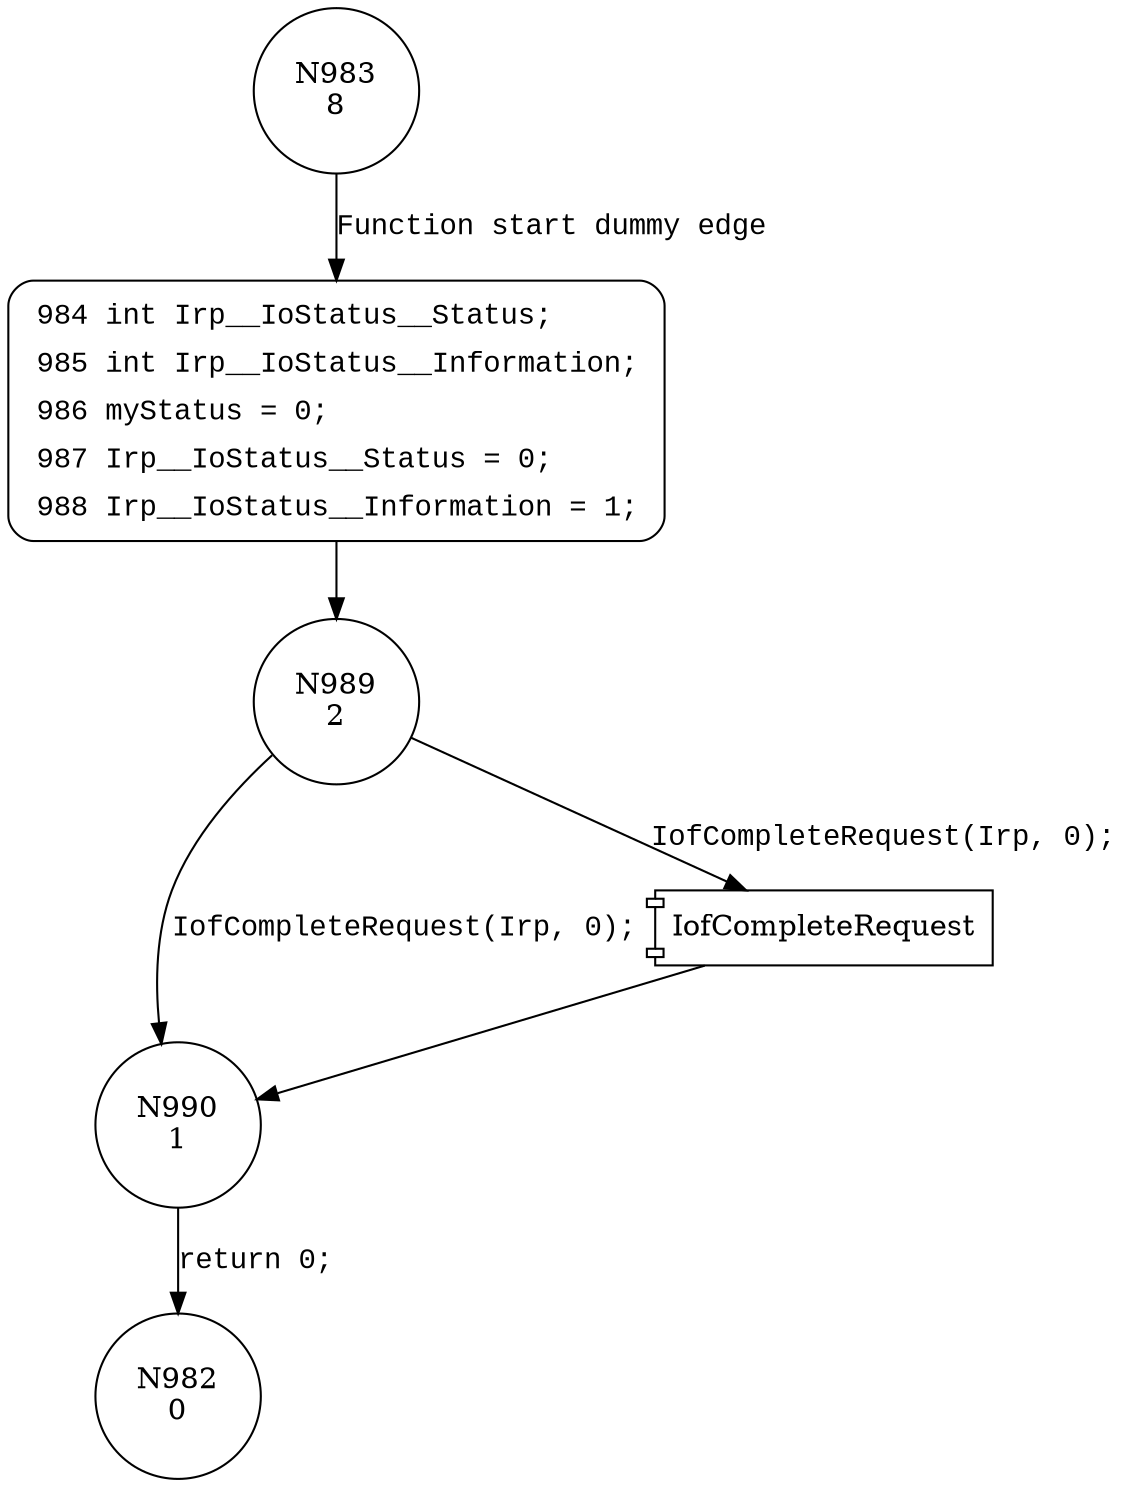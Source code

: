 digraph FloppyCreateClose {
983 [shape="circle" label="N983\n8"]
984 [shape="circle" label="N984\n7"]
989 [shape="circle" label="N989\n2"]
990 [shape="circle" label="N990\n1"]
982 [shape="circle" label="N982\n0"]
984 [style="filled,bold" penwidth="1" fillcolor="white" fontname="Courier New" shape="Mrecord" label=<<table border="0" cellborder="0" cellpadding="3" bgcolor="white"><tr><td align="right">984</td><td align="left">int Irp__IoStatus__Status;</td></tr><tr><td align="right">985</td><td align="left">int Irp__IoStatus__Information;</td></tr><tr><td align="right">986</td><td align="left">myStatus = 0;</td></tr><tr><td align="right">987</td><td align="left">Irp__IoStatus__Status = 0;</td></tr><tr><td align="right">988</td><td align="left">Irp__IoStatus__Information = 1;</td></tr></table>>]
984 -> 989[label=""]
983 -> 984 [label="Function start dummy edge" fontname="Courier New"]
100034 [shape="component" label="IofCompleteRequest"]
989 -> 100034 [label="IofCompleteRequest(Irp, 0);" fontname="Courier New"]
100034 -> 990 [label="" fontname="Courier New"]
989 -> 990 [label="IofCompleteRequest(Irp, 0);" fontname="Courier New"]
990 -> 982 [label="return 0;" fontname="Courier New"]
}